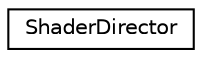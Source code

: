 digraph "クラス階層図"
{
 // LATEX_PDF_SIZE
  edge [fontname="Helvetica",fontsize="10",labelfontname="Helvetica",labelfontsize="10"];
  node [fontname="Helvetica",fontsize="10",shape=record];
  rankdir="LR";
  Node0 [label="ShaderDirector",height=0.2,width=0.4,color="black", fillcolor="white", style="filled",URL="$class_shader_director.html",tooltip="シェーダーの管理クラス(シングルトン)"];
}
